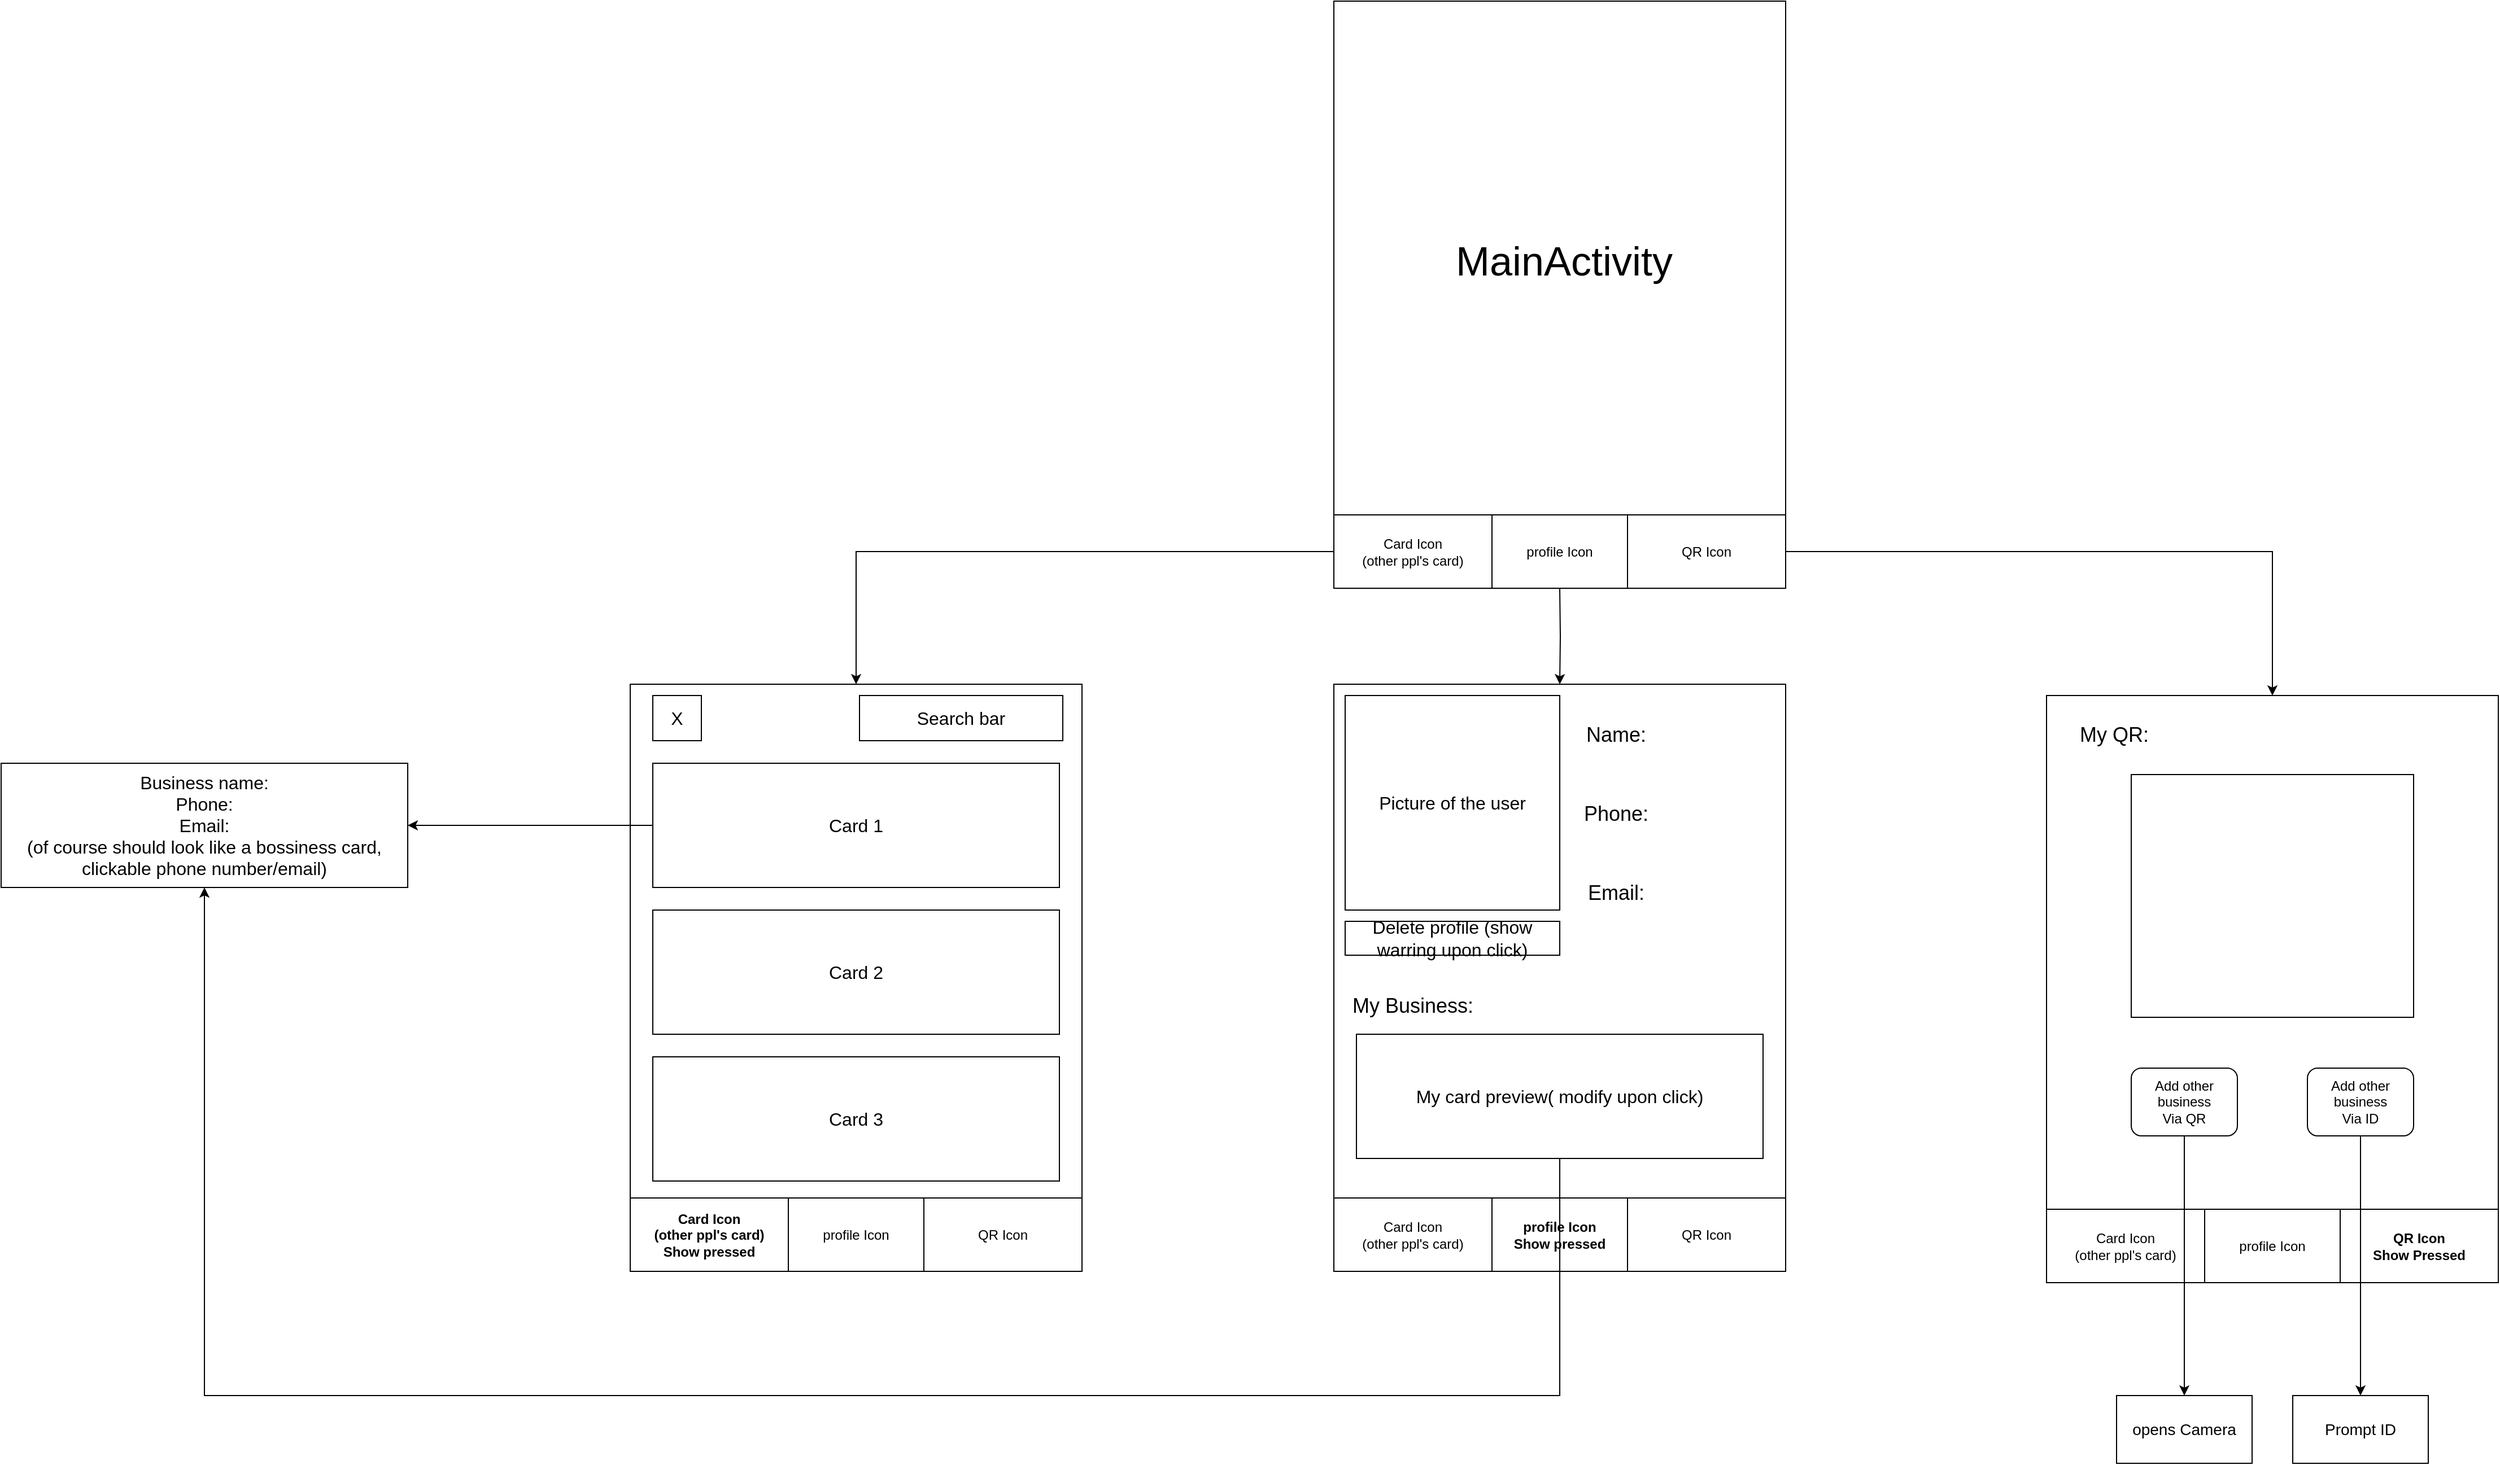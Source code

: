 <mxfile version="14.3.2" type="github" pages="2"><diagram id="VPs-nOhRTvNkiQXe-sPf" name="Page-1"><mxGraphModel dx="4978" dy="1588" grid="1" gridSize="10" guides="1" tooltips="1" connect="1" arrows="1" fold="1" page="1" pageScale="1" pageWidth="827" pageHeight="1169" math="0" shadow="0"><root><mxCell id="0"/><mxCell id="1" parent="0"/><mxCell id="9mMsN4pHwQtWmOrZcYsb-1" value="" style="rounded=0;whiteSpace=wrap;html=1;" vertex="1" parent="1"><mxGeometry x="210" y="65" width="400" height="520" as="geometry"/></mxCell><mxCell id="9mMsN4pHwQtWmOrZcYsb-2" value="&lt;font style=&quot;font-size: 36px&quot;&gt;MainActivity&lt;/font&gt;" style="text;html=1;strokeColor=none;fillColor=none;align=center;verticalAlign=middle;whiteSpace=wrap;rounded=0;" vertex="1" parent="1"><mxGeometry x="354" y="260" width="120" height="70" as="geometry"/></mxCell><mxCell id="9mMsN4pHwQtWmOrZcYsb-8" style="edgeStyle=orthogonalEdgeStyle;rounded=0;orthogonalLoop=1;jettySize=auto;html=1;exitX=0;exitY=0.5;exitDx=0;exitDy=0;entryX=0.5;entryY=0;entryDx=0;entryDy=0;" edge="1" parent="1" source="9mMsN4pHwQtWmOrZcYsb-39" target="9mMsN4pHwQtWmOrZcYsb-11"><mxGeometry relative="1" as="geometry"><mxPoint x="-20" y="670" as="targetPoint"/><mxPoint x="275" y="585.0" as="sourcePoint"/></mxGeometry></mxCell><mxCell id="9mMsN4pHwQtWmOrZcYsb-27" style="edgeStyle=orthogonalEdgeStyle;rounded=0;orthogonalLoop=1;jettySize=auto;html=1;exitX=0.5;exitY=1;exitDx=0;exitDy=0;" edge="1" parent="1" target="9mMsN4pHwQtWmOrZcYsb-20"><mxGeometry relative="1" as="geometry"><mxPoint x="410" y="585.0" as="sourcePoint"/></mxGeometry></mxCell><mxCell id="9mMsN4pHwQtWmOrZcYsb-11" value="" style="rounded=0;whiteSpace=wrap;html=1;" vertex="1" parent="1"><mxGeometry x="-413" y="670" width="400" height="520" as="geometry"/></mxCell><mxCell id="9mMsN4pHwQtWmOrZcYsb-28" style="edgeStyle=orthogonalEdgeStyle;rounded=0;orthogonalLoop=1;jettySize=auto;html=1;exitX=0;exitY=0.5;exitDx=0;exitDy=0;" edge="1" parent="1" source="9mMsN4pHwQtWmOrZcYsb-16" target="9mMsN4pHwQtWmOrZcYsb-29"><mxGeometry relative="1" as="geometry"><mxPoint x="-600" y="735.412" as="targetPoint"/></mxGeometry></mxCell><mxCell id="9mMsN4pHwQtWmOrZcYsb-16" value="&lt;font size=&quot;3&quot;&gt;Card 1&lt;/font&gt;" style="rounded=0;whiteSpace=wrap;html=1;" vertex="1" parent="1"><mxGeometry x="-393" y="740" width="360" height="110" as="geometry"/></mxCell><mxCell id="9mMsN4pHwQtWmOrZcYsb-17" value="&lt;span style=&quot;font-size: medium&quot;&gt;Card 2&lt;/span&gt;" style="rounded=0;whiteSpace=wrap;html=1;" vertex="1" parent="1"><mxGeometry x="-393" y="870" width="360" height="110" as="geometry"/></mxCell><mxCell id="9mMsN4pHwQtWmOrZcYsb-18" value="&lt;span style=&quot;font-size: medium&quot;&gt;Card 3&lt;/span&gt;" style="rounded=0;whiteSpace=wrap;html=1;" vertex="1" parent="1"><mxGeometry x="-393" y="1000" width="360" height="110" as="geometry"/></mxCell><mxCell id="9mMsN4pHwQtWmOrZcYsb-20" value="" style="rounded=0;whiteSpace=wrap;html=1;" vertex="1" parent="1"><mxGeometry x="210" y="670" width="400" height="520" as="geometry"/></mxCell><mxCell id="9mMsN4pHwQtWmOrZcYsb-29" value="&lt;font size=&quot;3&quot;&gt;Business name:&lt;br&gt;Phone:&lt;br&gt;Email:&lt;br&gt;(of course should look like a bossiness&amp;nbsp;card, clickable phone number/email)&lt;br&gt;&lt;/font&gt;" style="rounded=0;whiteSpace=wrap;html=1;" vertex="1" parent="1"><mxGeometry x="-970" y="740" width="360" height="110" as="geometry"/></mxCell><mxCell id="9mMsN4pHwQtWmOrZcYsb-32" value="&lt;font size=&quot;3&quot;&gt;Search bar&lt;/font&gt;" style="rounded=0;whiteSpace=wrap;html=1;" vertex="1" parent="1"><mxGeometry x="-210" y="680" width="180" height="40" as="geometry"/></mxCell><mxCell id="9mMsN4pHwQtWmOrZcYsb-39" value="Card Icon&lt;br&gt;(other ppl's card)" style="rounded=0;whiteSpace=wrap;html=1;" vertex="1" parent="1"><mxGeometry x="210" y="520" width="140" height="65" as="geometry"/></mxCell><mxCell id="9mMsN4pHwQtWmOrZcYsb-40" value="profile Icon" style="rounded=0;whiteSpace=wrap;html=1;" vertex="1" parent="1"><mxGeometry x="350" y="520" width="120" height="65" as="geometry"/></mxCell><mxCell id="9mMsN4pHwQtWmOrZcYsb-64" style="edgeStyle=orthogonalEdgeStyle;rounded=0;orthogonalLoop=1;jettySize=auto;html=1;exitX=1;exitY=0.5;exitDx=0;exitDy=0;entryX=0.5;entryY=0;entryDx=0;entryDy=0;" edge="1" parent="1" source="9mMsN4pHwQtWmOrZcYsb-41" target="9mMsN4pHwQtWmOrZcYsb-65"><mxGeometry relative="1" as="geometry"><mxPoint x="1030" y="553.059" as="targetPoint"/></mxGeometry></mxCell><mxCell id="9mMsN4pHwQtWmOrZcYsb-41" value="QR Icon" style="rounded=0;whiteSpace=wrap;html=1;" vertex="1" parent="1"><mxGeometry x="470" y="520" width="140" height="65" as="geometry"/></mxCell><mxCell id="9mMsN4pHwQtWmOrZcYsb-47" value="Card Icon&lt;br&gt;(other ppl's card)" style="rounded=0;whiteSpace=wrap;html=1;" vertex="1" parent="1"><mxGeometry x="210" y="1125" width="140" height="65" as="geometry"/></mxCell><mxCell id="9mMsN4pHwQtWmOrZcYsb-48" value="&lt;b&gt;profile Icon&lt;br&gt;Show pressed&lt;/b&gt;" style="rounded=0;whiteSpace=wrap;html=1;" vertex="1" parent="1"><mxGeometry x="350" y="1125" width="120" height="65" as="geometry"/></mxCell><mxCell id="9mMsN4pHwQtWmOrZcYsb-49" value="QR Icon" style="rounded=0;whiteSpace=wrap;html=1;" vertex="1" parent="1"><mxGeometry x="470" y="1125" width="140" height="65" as="geometry"/></mxCell><mxCell id="9mMsN4pHwQtWmOrZcYsb-50" value="&lt;b&gt;Card Icon&lt;br&gt;(other ppl's card)&lt;br&gt;Show pressed&lt;/b&gt;" style="rounded=0;whiteSpace=wrap;html=1;" vertex="1" parent="1"><mxGeometry x="-413" y="1125" width="140" height="65" as="geometry"/></mxCell><mxCell id="9mMsN4pHwQtWmOrZcYsb-51" value="profile Icon" style="rounded=0;whiteSpace=wrap;html=1;" vertex="1" parent="1"><mxGeometry x="-273" y="1125" width="120" height="65" as="geometry"/></mxCell><mxCell id="9mMsN4pHwQtWmOrZcYsb-52" value="QR Icon" style="rounded=0;whiteSpace=wrap;html=1;" vertex="1" parent="1"><mxGeometry x="-153" y="1125" width="140" height="65" as="geometry"/></mxCell><mxCell id="9mMsN4pHwQtWmOrZcYsb-53" value="&lt;font size=&quot;3&quot;&gt;Picture of the user&lt;/font&gt;" style="whiteSpace=wrap;html=1;aspect=fixed;" vertex="1" parent="1"><mxGeometry x="220" y="680" width="190" height="190" as="geometry"/></mxCell><mxCell id="9mMsN4pHwQtWmOrZcYsb-54" value="&lt;font style=&quot;font-size: 18px&quot;&gt;Name:&lt;/font&gt;" style="text;html=1;strokeColor=none;fillColor=none;align=center;verticalAlign=middle;whiteSpace=wrap;rounded=0;" vertex="1" parent="1"><mxGeometry x="400" y="680" width="120" height="70" as="geometry"/></mxCell><mxCell id="9mMsN4pHwQtWmOrZcYsb-55" value="&lt;font style=&quot;font-size: 18px&quot;&gt;Phone:&lt;/font&gt;" style="text;html=1;strokeColor=none;fillColor=none;align=center;verticalAlign=middle;whiteSpace=wrap;rounded=0;" vertex="1" parent="1"><mxGeometry x="400" y="750" width="120" height="70" as="geometry"/></mxCell><mxCell id="9mMsN4pHwQtWmOrZcYsb-56" value="&lt;font style=&quot;font-size: 18px&quot;&gt;Email:&lt;/font&gt;" style="text;html=1;strokeColor=none;fillColor=none;align=center;verticalAlign=middle;whiteSpace=wrap;rounded=0;" vertex="1" parent="1"><mxGeometry x="400" y="820" width="120" height="70" as="geometry"/></mxCell><mxCell id="9mMsN4pHwQtWmOrZcYsb-57" value="&lt;font style=&quot;font-size: 18px&quot;&gt;My Business:&lt;/font&gt;" style="text;html=1;strokeColor=none;fillColor=none;align=center;verticalAlign=middle;whiteSpace=wrap;rounded=0;" vertex="1" parent="1"><mxGeometry x="220" y="920" width="120" height="70" as="geometry"/></mxCell><mxCell id="9mMsN4pHwQtWmOrZcYsb-58" value="&lt;font size=&quot;3&quot;&gt;My card preview( modify upon click)&lt;/font&gt;" style="rounded=0;whiteSpace=wrap;html=1;" vertex="1" parent="1"><mxGeometry x="230" y="980" width="360" height="110" as="geometry"/></mxCell><mxCell id="9mMsN4pHwQtWmOrZcYsb-61" style="edgeStyle=orthogonalEdgeStyle;rounded=0;orthogonalLoop=1;jettySize=auto;html=1;exitX=0.5;exitY=1;exitDx=0;exitDy=0;entryX=0.5;entryY=1;entryDx=0;entryDy=0;" edge="1" parent="1" source="9mMsN4pHwQtWmOrZcYsb-58" target="9mMsN4pHwQtWmOrZcYsb-29"><mxGeometry relative="1" as="geometry"><Array as="points"><mxPoint x="410" y="1300"/><mxPoint x="-790" y="1300"/></Array></mxGeometry></mxCell><mxCell id="9mMsN4pHwQtWmOrZcYsb-62" value="&lt;font size=&quot;3&quot;&gt;X&lt;/font&gt;" style="rounded=0;whiteSpace=wrap;html=1;" vertex="1" parent="1"><mxGeometry x="-393" y="680" width="43" height="40" as="geometry"/></mxCell><mxCell id="9mMsN4pHwQtWmOrZcYsb-63" value="&lt;font size=&quot;3&quot;&gt;Delete profile (show warring upon click)&lt;/font&gt;" style="rounded=0;whiteSpace=wrap;html=1;" vertex="1" parent="1"><mxGeometry x="220" y="880" width="190" height="30" as="geometry"/></mxCell><mxCell id="9mMsN4pHwQtWmOrZcYsb-65" value="" style="rounded=0;whiteSpace=wrap;html=1;" vertex="1" parent="1"><mxGeometry x="841" y="680" width="400" height="520" as="geometry"/></mxCell><mxCell id="9mMsN4pHwQtWmOrZcYsb-67" value="Card Icon&lt;br&gt;(other ppl's card)" style="rounded=0;whiteSpace=wrap;html=1;" vertex="1" parent="1"><mxGeometry x="841" y="1135" width="140" height="65" as="geometry"/></mxCell><mxCell id="9mMsN4pHwQtWmOrZcYsb-68" value="profile Icon" style="rounded=0;whiteSpace=wrap;html=1;" vertex="1" parent="1"><mxGeometry x="981" y="1135" width="120" height="65" as="geometry"/></mxCell><mxCell id="9mMsN4pHwQtWmOrZcYsb-69" value="&lt;b&gt;QR Icon&lt;br&gt;Show Pressed&lt;br&gt;&lt;/b&gt;" style="rounded=0;whiteSpace=wrap;html=1;" vertex="1" parent="1"><mxGeometry x="1101" y="1135" width="140" height="65" as="geometry"/></mxCell><mxCell id="9mMsN4pHwQtWmOrZcYsb-70" value="" style="rounded=0;whiteSpace=wrap;html=1;" vertex="1" parent="1"><mxGeometry x="916" y="750" width="250" height="215" as="geometry"/></mxCell><mxCell id="9mMsN4pHwQtWmOrZcYsb-75" value="&lt;font style=&quot;font-size: 18px&quot;&gt;My QR:&lt;/font&gt;" style="text;html=1;strokeColor=none;fillColor=none;align=center;verticalAlign=middle;whiteSpace=wrap;rounded=0;" vertex="1" parent="1"><mxGeometry x="841" y="680" width="120" height="70" as="geometry"/></mxCell><mxCell id="9mMsN4pHwQtWmOrZcYsb-82" style="edgeStyle=orthogonalEdgeStyle;rounded=0;orthogonalLoop=1;jettySize=auto;html=1;exitX=0.5;exitY=1;exitDx=0;exitDy=0;" edge="1" parent="1" source="9mMsN4pHwQtWmOrZcYsb-80" target="9mMsN4pHwQtWmOrZcYsb-83"><mxGeometry relative="1" as="geometry"><mxPoint x="962.765" y="1330" as="targetPoint"/></mxGeometry></mxCell><mxCell id="9mMsN4pHwQtWmOrZcYsb-80" value="Add other business&lt;br&gt;Via QR" style="rounded=1;whiteSpace=wrap;html=1;" vertex="1" parent="1"><mxGeometry x="916" y="1010" width="94" height="60" as="geometry"/></mxCell><mxCell id="9mMsN4pHwQtWmOrZcYsb-84" style="edgeStyle=orthogonalEdgeStyle;rounded=0;orthogonalLoop=1;jettySize=auto;html=1;exitX=0.5;exitY=1;exitDx=0;exitDy=0;" edge="1" parent="1" source="9mMsN4pHwQtWmOrZcYsb-81" target="9mMsN4pHwQtWmOrZcYsb-85"><mxGeometry relative="1" as="geometry"><mxPoint x="1119.235" y="1310" as="targetPoint"/></mxGeometry></mxCell><mxCell id="9mMsN4pHwQtWmOrZcYsb-81" value="Add other business&lt;br&gt;Via ID" style="rounded=1;whiteSpace=wrap;html=1;" vertex="1" parent="1"><mxGeometry x="1072" y="1010" width="94" height="60" as="geometry"/></mxCell><mxCell id="9mMsN4pHwQtWmOrZcYsb-83" value="&lt;font style=&quot;font-size: 14px&quot;&gt;opens Camera&lt;/font&gt;" style="rounded=0;whiteSpace=wrap;html=1;" vertex="1" parent="1"><mxGeometry x="903.005" y="1300" width="120" height="60" as="geometry"/></mxCell><mxCell id="9mMsN4pHwQtWmOrZcYsb-85" value="&lt;font style=&quot;font-size: 14px&quot;&gt;Prompt ID&lt;/font&gt;" style="rounded=0;whiteSpace=wrap;html=1;" vertex="1" parent="1"><mxGeometry x="1058.995" y="1300" width="120" height="60" as="geometry"/></mxCell></root></mxGraphModel></diagram><diagram id="aXbzZNU5hTzEgHrowIfl" name="Page-2"><mxGraphModel dx="700" dy="780" grid="1" gridSize="10" guides="1" tooltips="1" connect="1" arrows="1" fold="1" page="1" pageScale="1" pageWidth="827" pageHeight="1169" math="0" shadow="0"><root><mxCell id="2vdQqJ7IsvbcBj_axR_b-0"/><mxCell id="2vdQqJ7IsvbcBj_axR_b-1" parent="2vdQqJ7IsvbcBj_axR_b-0"/></root></mxGraphModel></diagram></mxfile>